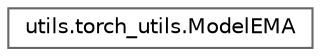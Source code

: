 digraph "Graphical Class Hierarchy"
{
 // LATEX_PDF_SIZE
  bgcolor="transparent";
  edge [fontname=Helvetica,fontsize=10,labelfontname=Helvetica,labelfontsize=10];
  node [fontname=Helvetica,fontsize=10,shape=box,height=0.2,width=0.4];
  rankdir="LR";
  Node0 [id="Node000000",label="utils.torch_utils.ModelEMA",height=0.2,width=0.4,color="grey40", fillcolor="white", style="filled",URL="$classutils_1_1torch__utils_1_1_model_e_m_a.html",tooltip=" "];
}
